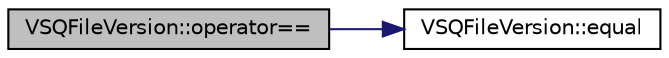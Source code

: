 digraph "VSQFileVersion::operator=="
{
 // LATEX_PDF_SIZE
  edge [fontname="Helvetica",fontsize="10",labelfontname="Helvetica",labelfontsize="10"];
  node [fontname="Helvetica",fontsize="10",shape=record];
  rankdir="LR";
  Node1 [label="VSQFileVersion::operator==",height=0.2,width=0.4,color="black", fillcolor="grey75", style="filled", fontcolor="black",tooltip="Compare file versions."];
  Node1 -> Node2 [color="midnightblue",fontsize="10",style="solid",fontname="Helvetica"];
  Node2 [label="VSQFileVersion::equal",height=0.2,width=0.4,color="black", fillcolor="white", style="filled",URL="$class_v_s_q_file_version.html#addd3b49ca202adee497cf4c0dd65490b",tooltip="Compare file versions."];
}
